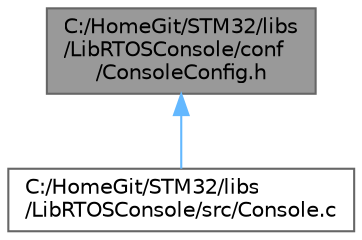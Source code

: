 digraph "C:/HomeGit/STM32/libs/LibRTOSConsole/conf/ConsoleConfig.h"
{
 // LATEX_PDF_SIZE
  bgcolor="transparent";
  edge [fontname=Helvetica,fontsize=10,labelfontname=Helvetica,labelfontsize=10];
  node [fontname=Helvetica,fontsize=10,shape=box,height=0.2,width=0.4];
  Node1 [id="Node000001",label="C:/HomeGit/STM32/libs\l/LibRTOSConsole/conf\l/ConsoleConfig.h",height=0.2,width=0.4,color="gray40", fillcolor="grey60", style="filled", fontcolor="black",tooltip=" "];
  Node1 -> Node2 [id="edge1_Node000001_Node000002",dir="back",color="steelblue1",style="solid",tooltip=" "];
  Node2 [id="Node000002",label="C:/HomeGit/STM32/libs\l/LibRTOSConsole/src/Console.c",height=0.2,width=0.4,color="grey40", fillcolor="white", style="filled",URL="$Console_8c.html",tooltip=" "];
}
